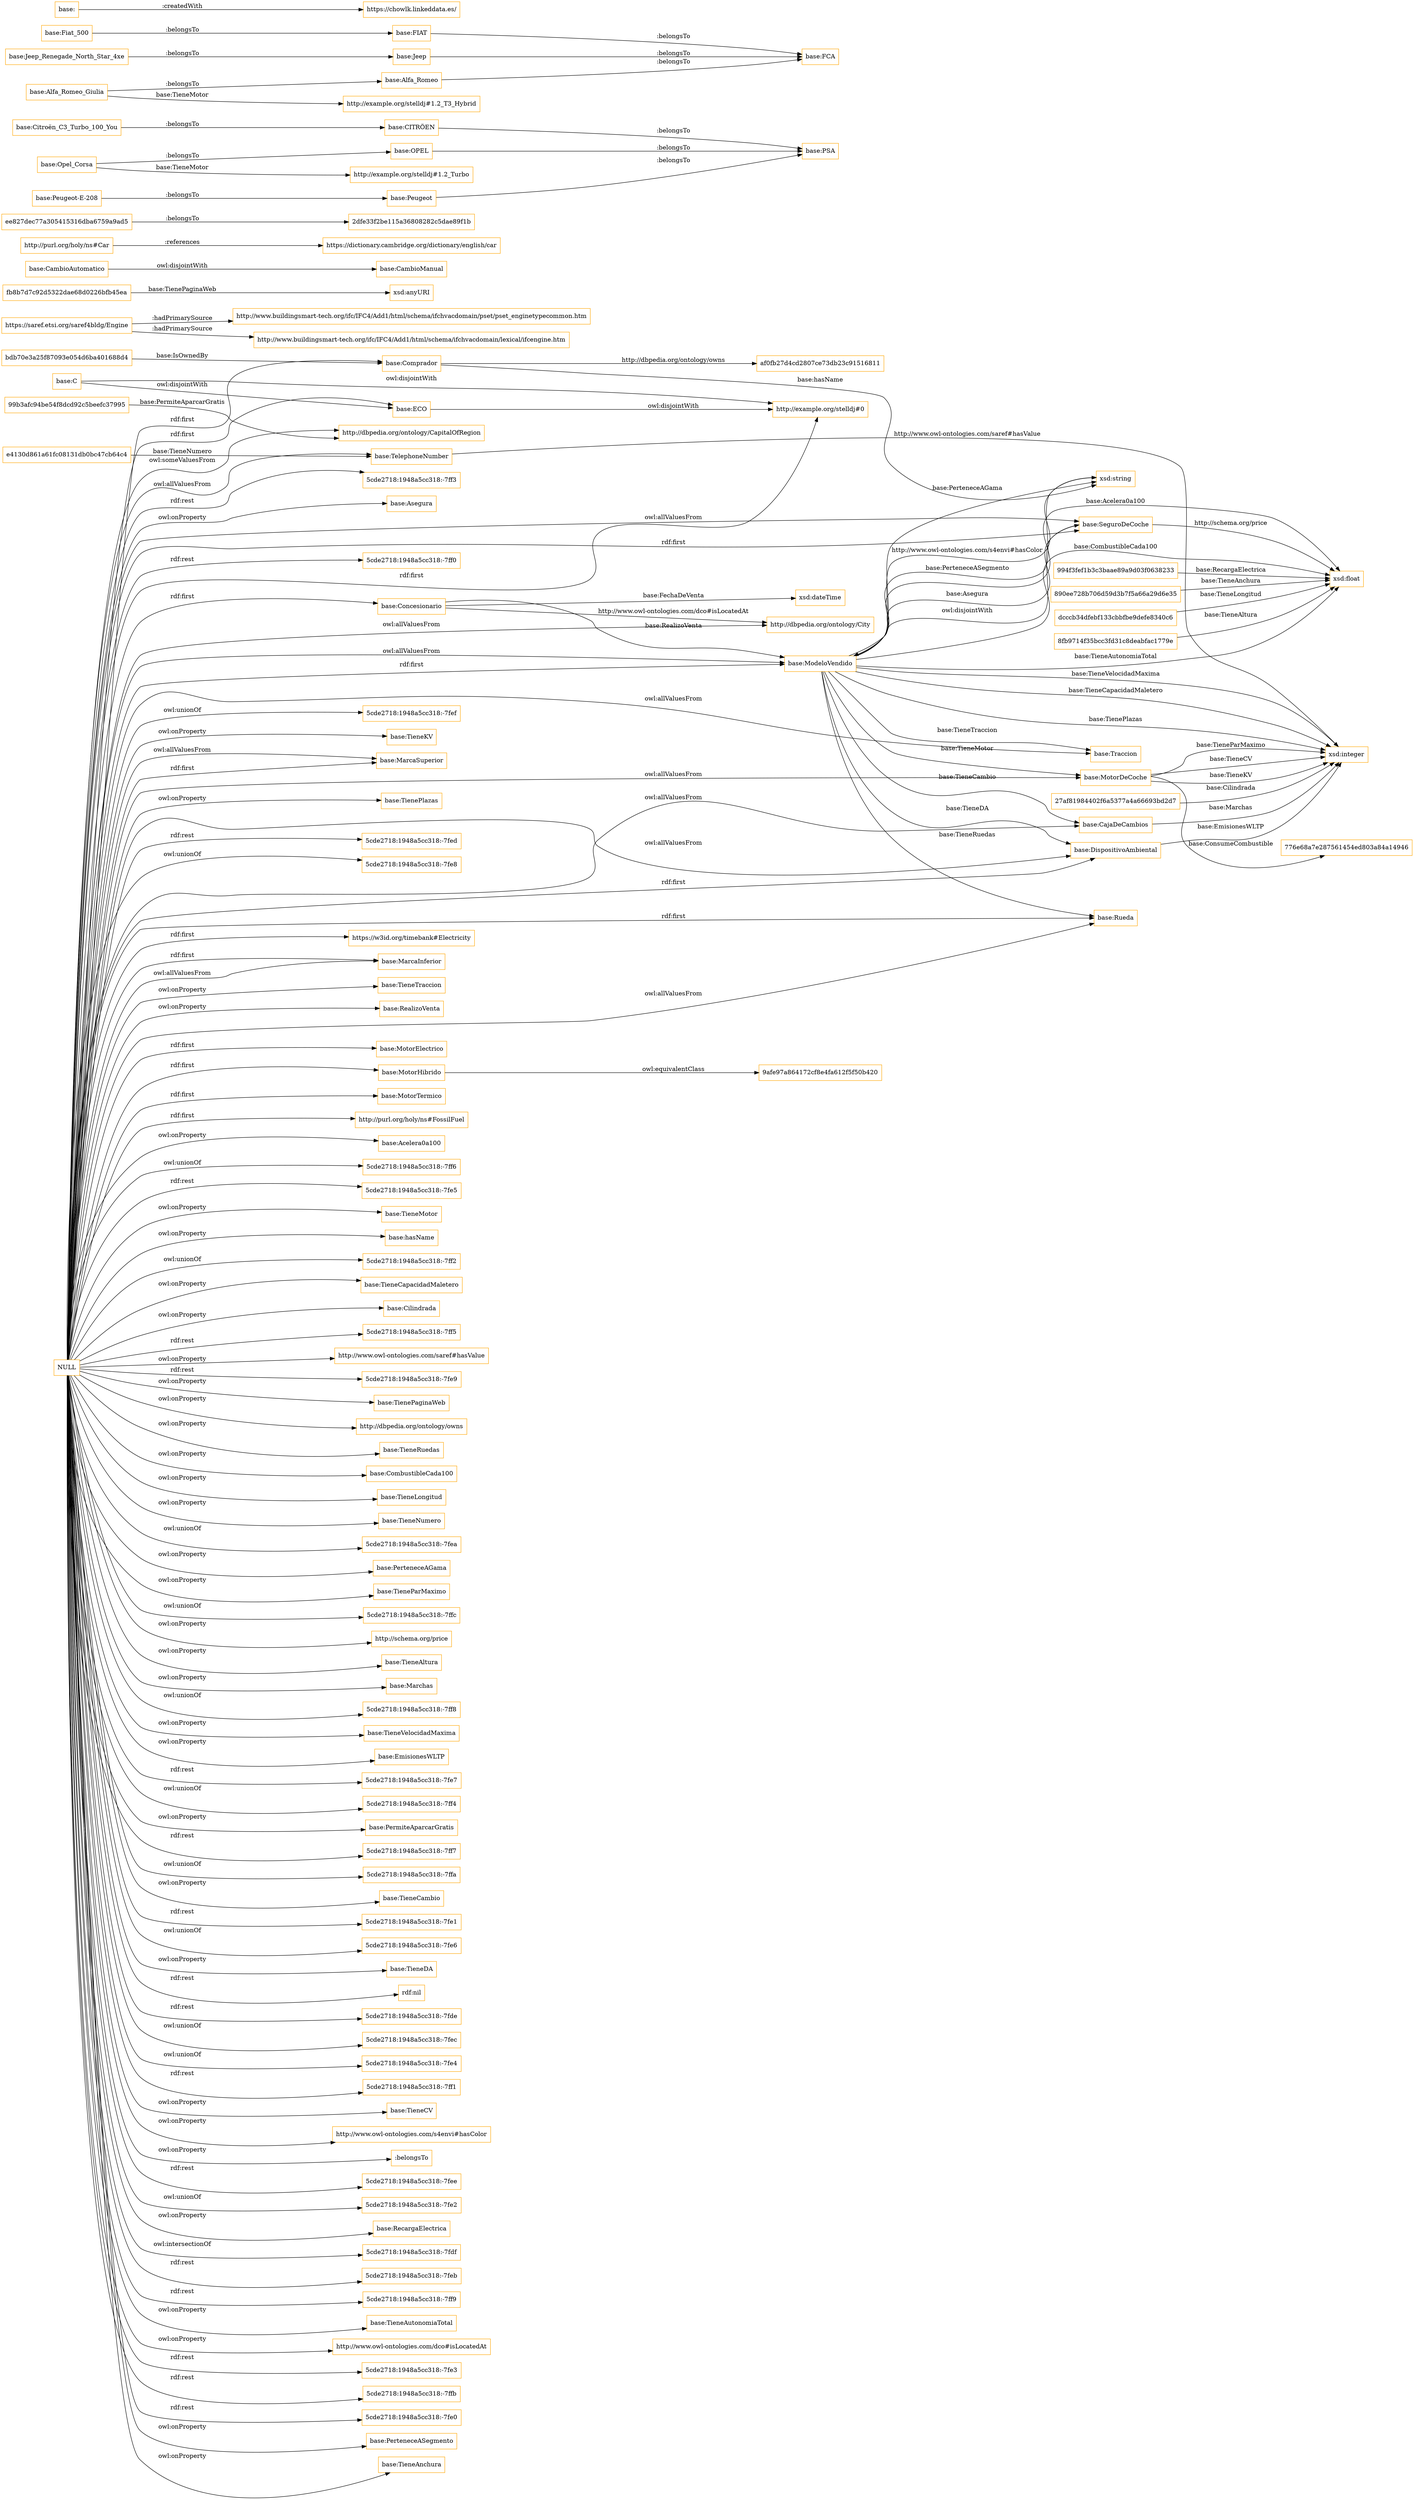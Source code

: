 digraph ar2dtool_diagram { 
rankdir=LR;
size="1501"
node [shape = rectangle, color="orange"]; "base:Traccion" "base:SeguroDeCoche" "base:MarcaSuperior" "http://dbpedia.org/ontology/CapitalOfRegion" "base:DispositivoAmbiental" "https://saref.etsi.org/saref4bldg/Engine" "fb8b7d7c92d5322dae68d0226bfb45ea" "base:TelephoneNumber" "9afe97a864172cf8e4fa612f5f50b420" "base:Comprador" "base:MotorDeCoche" "base:Rueda" "base:Concesionario" "base:CambioManual" "776e68a7e287561454ed803a84a14946" "bdb70e3a25f87093e054d6ba401688d4" "https://w3id.org/timebank#Electricity" "e4130d861a61fc08131db0bc47cb64c4" "base:CajaDeCambios" "base:MarcaInferior" "base:CambioAutomatico" "994f3fef1b3c3baae89a9d03f0638233" "99b3afc94be54f8dcd92c5beefc37995" "http://dbpedia.org/ontology/City" "base:C" "base:ECO" "http://purl.org/holy/ns#Car" "base:ModeloVendido" "27af81984402f6a5377a4a66693bd2d7" "base:MotorElectrico" "890ee728b706d59d3b7f5a66a29d6e35" "base:MotorHibrido" "dcccb34dfebf133cbbfbe9defe8340c6" "2dfe33f2be115a36808282c5dae89f1b" "ee827dec77a305415316dba6759a9ad5" "http://example.org/stelldj#0" "af0fb27d4cd2807ce73db23c91516811" "base:MotorTermico" "8fb9714f35bcc3fd31c8deabfac1779e" "http://purl.org/holy/ns#FossilFuel" ; /*classes style*/
	"base:C" -> "http://example.org/stelldj#0" [ label = "owl:disjointWith" ];
	"base:C" -> "base:ECO" [ label = "owl:disjointWith" ];
	"base:Citroën_C3_Turbo_100_You" -> "base:CITRÖEN" [ label = ":belongsTo" ];
	"base:Fiat_500" -> "base:FIAT" [ label = ":belongsTo" ];
	"base:Jeep_Renegade_North_Star_4xe" -> "base:Jeep" [ label = ":belongsTo" ];
	"http://purl.org/holy/ns#Car" -> "https://dictionary.cambridge.org/dictionary/english/car" [ label = ":references" ];
	"base:Opel_Corsa" -> "base:OPEL" [ label = ":belongsTo" ];
	"base:Opel_Corsa" -> "http://example.org/stelldj#1.2_Turbo" [ label = "base:TieneMotor" ];
	"base:Alfa_Romeo_Giulia" -> "base:Alfa_Romeo" [ label = ":belongsTo" ];
	"base:Alfa_Romeo_Giulia" -> "http://example.org/stelldj#1.2_T3_Hybrid" [ label = "base:TieneMotor" ];
	"base:CITRÖEN" -> "base:PSA" [ label = ":belongsTo" ];
	"base:FIAT" -> "base:FCA" [ label = ":belongsTo" ];
	"base:CambioAutomatico" -> "base:CambioManual" [ label = "owl:disjointWith" ];
	"NULL" -> "base:Traccion" [ label = "owl:allValuesFrom" ];
	"NULL" -> "base:Acelera0a100" [ label = "owl:onProperty" ];
	"NULL" -> "5cde2718:1948a5cc318:-7ff6" [ label = "owl:unionOf" ];
	"NULL" -> "base:MarcaInferior" [ label = "owl:allValuesFrom" ];
	"NULL" -> "5cde2718:1948a5cc318:-7fe5" [ label = "rdf:rest" ];
	"NULL" -> "base:TieneMotor" [ label = "owl:onProperty" ];
	"NULL" -> "base:hasName" [ label = "owl:onProperty" ];
	"NULL" -> "5cde2718:1948a5cc318:-7ff2" [ label = "owl:unionOf" ];
	"NULL" -> "base:Comprador" [ label = "rdf:first" ];
	"NULL" -> "base:TieneCapacidadMaletero" [ label = "owl:onProperty" ];
	"NULL" -> "base:Cilindrada" [ label = "owl:onProperty" ];
	"NULL" -> "5cde2718:1948a5cc318:-7ff5" [ label = "rdf:rest" ];
	"NULL" -> "base:MotorTermico" [ label = "rdf:first" ];
	"NULL" -> "http://www.owl-ontologies.com/saref#hasValue" [ label = "owl:onProperty" ];
	"NULL" -> "5cde2718:1948a5cc318:-7fe9" [ label = "rdf:rest" ];
	"NULL" -> "base:TienePaginaWeb" [ label = "owl:onProperty" ];
	"NULL" -> "http://dbpedia.org/ontology/owns" [ label = "owl:onProperty" ];
	"NULL" -> "base:TieneRuedas" [ label = "owl:onProperty" ];
	"NULL" -> "base:CombustibleCada100" [ label = "owl:onProperty" ];
	"NULL" -> "base:TieneLongitud" [ label = "owl:onProperty" ];
	"NULL" -> "base:TieneNumero" [ label = "owl:onProperty" ];
	"NULL" -> "http://example.org/stelldj#0" [ label = "rdf:first" ];
	"NULL" -> "5cde2718:1948a5cc318:-7fea" [ label = "owl:unionOf" ];
	"NULL" -> "base:ModeloVendido" [ label = "owl:allValuesFrom" ];
	"NULL" -> "base:PerteneceAGama" [ label = "owl:onProperty" ];
	"NULL" -> "base:TieneParMaximo" [ label = "owl:onProperty" ];
	"NULL" -> "5cde2718:1948a5cc318:-7ffc" [ label = "owl:unionOf" ];
	"NULL" -> "http://schema.org/price" [ label = "owl:onProperty" ];
	"NULL" -> "base:TieneAltura" [ label = "owl:onProperty" ];
	"NULL" -> "base:Marchas" [ label = "owl:onProperty" ];
	"NULL" -> "5cde2718:1948a5cc318:-7ff8" [ label = "owl:unionOf" ];
	"NULL" -> "base:TieneVelocidadMaxima" [ label = "owl:onProperty" ];
	"NULL" -> "base:EmisionesWLTP" [ label = "owl:onProperty" ];
	"NULL" -> "5cde2718:1948a5cc318:-7fe7" [ label = "rdf:rest" ];
	"NULL" -> "5cde2718:1948a5cc318:-7ff4" [ label = "owl:unionOf" ];
	"NULL" -> "base:PermiteAparcarGratis" [ label = "owl:onProperty" ];
	"NULL" -> "base:ModeloVendido" [ label = "rdf:first" ];
	"NULL" -> "5cde2718:1948a5cc318:-7ff7" [ label = "rdf:rest" ];
	"NULL" -> "base:Rueda" [ label = "owl:allValuesFrom" ];
	"NULL" -> "5cde2718:1948a5cc318:-7ffa" [ label = "owl:unionOf" ];
	"NULL" -> "base:CajaDeCambios" [ label = "owl:allValuesFrom" ];
	"NULL" -> "base:TieneCambio" [ label = "owl:onProperty" ];
	"NULL" -> "5cde2718:1948a5cc318:-7fe1" [ label = "rdf:rest" ];
	"NULL" -> "5cde2718:1948a5cc318:-7fe6" [ label = "owl:unionOf" ];
	"NULL" -> "https://w3id.org/timebank#Electricity" [ label = "rdf:first" ];
	"NULL" -> "base:TieneDA" [ label = "owl:onProperty" ];
	"NULL" -> "rdf:nil" [ label = "rdf:rest" ];
	"NULL" -> "base:DispositivoAmbiental" [ label = "owl:allValuesFrom" ];
	"NULL" -> "5cde2718:1948a5cc318:-7fde" [ label = "rdf:rest" ];
	"NULL" -> "5cde2718:1948a5cc318:-7fec" [ label = "owl:unionOf" ];
	"NULL" -> "5cde2718:1948a5cc318:-7fe4" [ label = "owl:unionOf" ];
	"NULL" -> "base:DispositivoAmbiental" [ label = "rdf:first" ];
	"NULL" -> "5cde2718:1948a5cc318:-7ff1" [ label = "rdf:rest" ];
	"NULL" -> "base:TieneCV" [ label = "owl:onProperty" ];
	"NULL" -> "http://purl.org/holy/ns#FossilFuel" [ label = "rdf:first" ];
	"NULL" -> "http://www.owl-ontologies.com/s4envi#hasColor" [ label = "owl:onProperty" ];
	"NULL" -> "base:MarcaSuperior" [ label = "rdf:first" ];
	"NULL" -> ":belongsTo" [ label = "owl:onProperty" ];
	"NULL" -> "5cde2718:1948a5cc318:-7fee" [ label = "rdf:rest" ];
	"NULL" -> "base:SeguroDeCoche" [ label = "owl:allValuesFrom" ];
	"NULL" -> "5cde2718:1948a5cc318:-7fe2" [ label = "owl:unionOf" ];
	"NULL" -> "base:SeguroDeCoche" [ label = "rdf:first" ];
	"NULL" -> "base:Concesionario" [ label = "rdf:first" ];
	"NULL" -> "base:MotorElectrico" [ label = "rdf:first" ];
	"NULL" -> "base:RecargaElectrica" [ label = "owl:onProperty" ];
	"NULL" -> "base:Rueda" [ label = "rdf:first" ];
	"NULL" -> "5cde2718:1948a5cc318:-7fdf" [ label = "owl:intersectionOf" ];
	"NULL" -> "5cde2718:1948a5cc318:-7feb" [ label = "rdf:rest" ];
	"NULL" -> "5cde2718:1948a5cc318:-7ff9" [ label = "rdf:rest" ];
	"NULL" -> "base:TieneAutonomiaTotal" [ label = "owl:onProperty" ];
	"NULL" -> "base:ECO" [ label = "rdf:first" ];
	"NULL" -> "http://www.owl-ontologies.com/dco#isLocatedAt" [ label = "owl:onProperty" ];
	"NULL" -> "base:MarcaInferior" [ label = "rdf:first" ];
	"NULL" -> "5cde2718:1948a5cc318:-7fe3" [ label = "rdf:rest" ];
	"NULL" -> "5cde2718:1948a5cc318:-7ffb" [ label = "rdf:rest" ];
	"NULL" -> "http://dbpedia.org/ontology/CapitalOfRegion" [ label = "owl:someValuesFrom" ];
	"NULL" -> "5cde2718:1948a5cc318:-7fe0" [ label = "rdf:rest" ];
	"NULL" -> "base:MotorHibrido" [ label = "rdf:first" ];
	"NULL" -> "base:PerteneceASegmento" [ label = "owl:onProperty" ];
	"NULL" -> "base:TieneAnchura" [ label = "owl:onProperty" ];
	"NULL" -> "5cde2718:1948a5cc318:-7ff3" [ label = "rdf:rest" ];
	"NULL" -> "base:TelephoneNumber" [ label = "owl:allValuesFrom" ];
	"NULL" -> "base:MotorDeCoche" [ label = "owl:allValuesFrom" ];
	"NULL" -> "base:MarcaSuperior" [ label = "owl:allValuesFrom" ];
	"NULL" -> "base:Asegura" [ label = "owl:onProperty" ];
	"NULL" -> "http://dbpedia.org/ontology/City" [ label = "owl:allValuesFrom" ];
	"NULL" -> "5cde2718:1948a5cc318:-7ff0" [ label = "rdf:rest" ];
	"NULL" -> "5cde2718:1948a5cc318:-7fef" [ label = "owl:unionOf" ];
	"NULL" -> "base:TieneKV" [ label = "owl:onProperty" ];
	"NULL" -> "base:TienePlazas" [ label = "owl:onProperty" ];
	"NULL" -> "5cde2718:1948a5cc318:-7fed" [ label = "rdf:rest" ];
	"NULL" -> "5cde2718:1948a5cc318:-7fe8" [ label = "owl:unionOf" ];
	"NULL" -> "base:TieneTraccion" [ label = "owl:onProperty" ];
	"NULL" -> "base:RealizoVenta" [ label = "owl:onProperty" ];
	"base:Alfa_Romeo" -> "base:FCA" [ label = ":belongsTo" ];
	"base:Peugeot" -> "base:PSA" [ label = ":belongsTo" ];
	"base:Jeep" -> "base:FCA" [ label = ":belongsTo" ];
	"base:OPEL" -> "base:PSA" [ label = ":belongsTo" ];
	"base:MotorHibrido" -> "9afe97a864172cf8e4fa612f5f50b420" [ label = "owl:equivalentClass" ];
	"base:Peugeot-E-208" -> "base:Peugeot" [ label = ":belongsTo" ];
	"https://saref.etsi.org/saref4bldg/Engine" -> "http://www.buildingsmart-tech.org/ifc/IFC4/Add1/html/schema/ifchvacdomain/pset/pset_enginetypecommon.htm" [ label = ":hadPrimarySource" ];
	"https://saref.etsi.org/saref4bldg/Engine" -> "http://www.buildingsmart-tech.org/ifc/IFC4/Add1/html/schema/ifchvacdomain/lexical/ifcengine.htm" [ label = ":hadPrimarySource" ];
	"base:ECO" -> "http://example.org/stelldj#0" [ label = "owl:disjointWith" ];
	"base:ModeloVendido" -> "base:SeguroDeCoche" [ label = "owl:disjointWith" ];
	"base:" -> "https://chowlk.linkeddata.es/" [ label = ":createdWith" ];
	"bdb70e3a25f87093e054d6ba401688d4" -> "base:Comprador" [ label = "base:IsOwnedBy" ];
	"base:Comprador" -> "xsd:string" [ label = "base:hasName" ];
	"base:Concesionario" -> "xsd:dateTime" [ label = "base:FechaDeVenta" ];
	"e4130d861a61fc08131db0bc47cb64c4" -> "base:TelephoneNumber" [ label = "base:TieneNumero" ];
	"base:ModeloVendido" -> "base:Traccion" [ label = "base:TieneTraccion" ];
	"fb8b7d7c92d5322dae68d0226bfb45ea" -> "xsd:anyURI" [ label = "base:TienePaginaWeb" ];
	"dcccb34dfebf133cbbfbe9defe8340c6" -> "xsd:float" [ label = "base:TieneLongitud" ];
	"8fb9714f35bcc3fd31c8deabfac1779e" -> "xsd:float" [ label = "base:TieneAltura" ];
	"base:ModeloVendido" -> "xsd:float" [ label = "base:Acelera0a100" ];
	"base:MotorDeCoche" -> "xsd:integer" [ label = "base:TieneCV" ];
	"base:TelephoneNumber" -> "xsd:integer" [ label = "http://www.owl-ontologies.com/saref#hasValue" ];
	"base:ModeloVendido" -> "base:Rueda" [ label = "base:TieneRuedas" ];
	"base:MotorDeCoche" -> "776e68a7e287561454ed803a84a14946" [ label = "base:ConsumeCombustible" ];
	"base:Concesionario" -> "base:ModeloVendido" [ label = "base:RealizoVenta" ];
	"base:Concesionario" -> "http://dbpedia.org/ontology/City" [ label = "http://www.owl-ontologies.com/dco#isLocatedAt" ];
	"base:SeguroDeCoche" -> "xsd:float" [ label = "http://schema.org/price" ];
	"base:SeguroDeCoche" -> "base:ModeloVendido" [ label = "base:Asegura" ];
	"base:ModeloVendido" -> "base:DispositivoAmbiental" [ label = "base:TieneDA" ];
	"base:ModeloVendido" -> "base:CajaDeCambios" [ label = "base:TieneCambio" ];
	"base:ModeloVendido" -> "xsd:float" [ label = "base:CombustibleCada100" ];
	"890ee728b706d59d3b7f5a66a29d6e35" -> "xsd:float" [ label = "base:TieneAnchura" ];
	"base:ModeloVendido" -> "xsd:string" [ label = "base:PerteneceAGama" ];
	"base:ModeloVendido" -> "xsd:integer" [ label = "base:TieneVelocidadMaxima" ];
	"base:ModeloVendido" -> "xsd:integer" [ label = "base:TieneCapacidadMaletero" ];
	"base:MotorDeCoche" -> "xsd:integer" [ label = "base:TieneKV" ];
	"base:ModeloVendido" -> "xsd:string" [ label = "http://www.owl-ontologies.com/s4envi#hasColor" ];
	"base:ModeloVendido" -> "xsd:float" [ label = "base:TieneAutonomiaTotal" ];
	"ee827dec77a305415316dba6759a9ad5" -> "2dfe33f2be115a36808282c5dae89f1b" [ label = ":belongsTo" ];
	"base:CajaDeCambios" -> "xsd:integer" [ label = "base:Marchas" ];
	"base:ModeloVendido" -> "base:MotorDeCoche" [ label = "base:TieneMotor" ];
	"base:ModeloVendido" -> "xsd:string" [ label = "base:PerteneceASegmento" ];
	"994f3fef1b3c3baae89a9d03f0638233" -> "xsd:float" [ label = "base:RecargaElectrica" ];
	"base:Comprador" -> "af0fb27d4cd2807ce73db23c91516811" [ label = "http://dbpedia.org/ontology/owns" ];
	"base:ModeloVendido" -> "xsd:integer" [ label = "base:TienePlazas" ];
	"base:MotorDeCoche" -> "xsd:integer" [ label = "base:TieneParMaximo" ];
	"27af81984402f6a5377a4a66693bd2d7" -> "xsd:integer" [ label = "base:Cilindrada" ];
	"base:DispositivoAmbiental" -> "xsd:integer" [ label = "base:EmisionesWLTP" ];
	"99b3afc94be54f8dcd92c5beefc37995" -> "http://dbpedia.org/ontology/CapitalOfRegion" [ label = "base:PermiteAparcarGratis" ];

}
